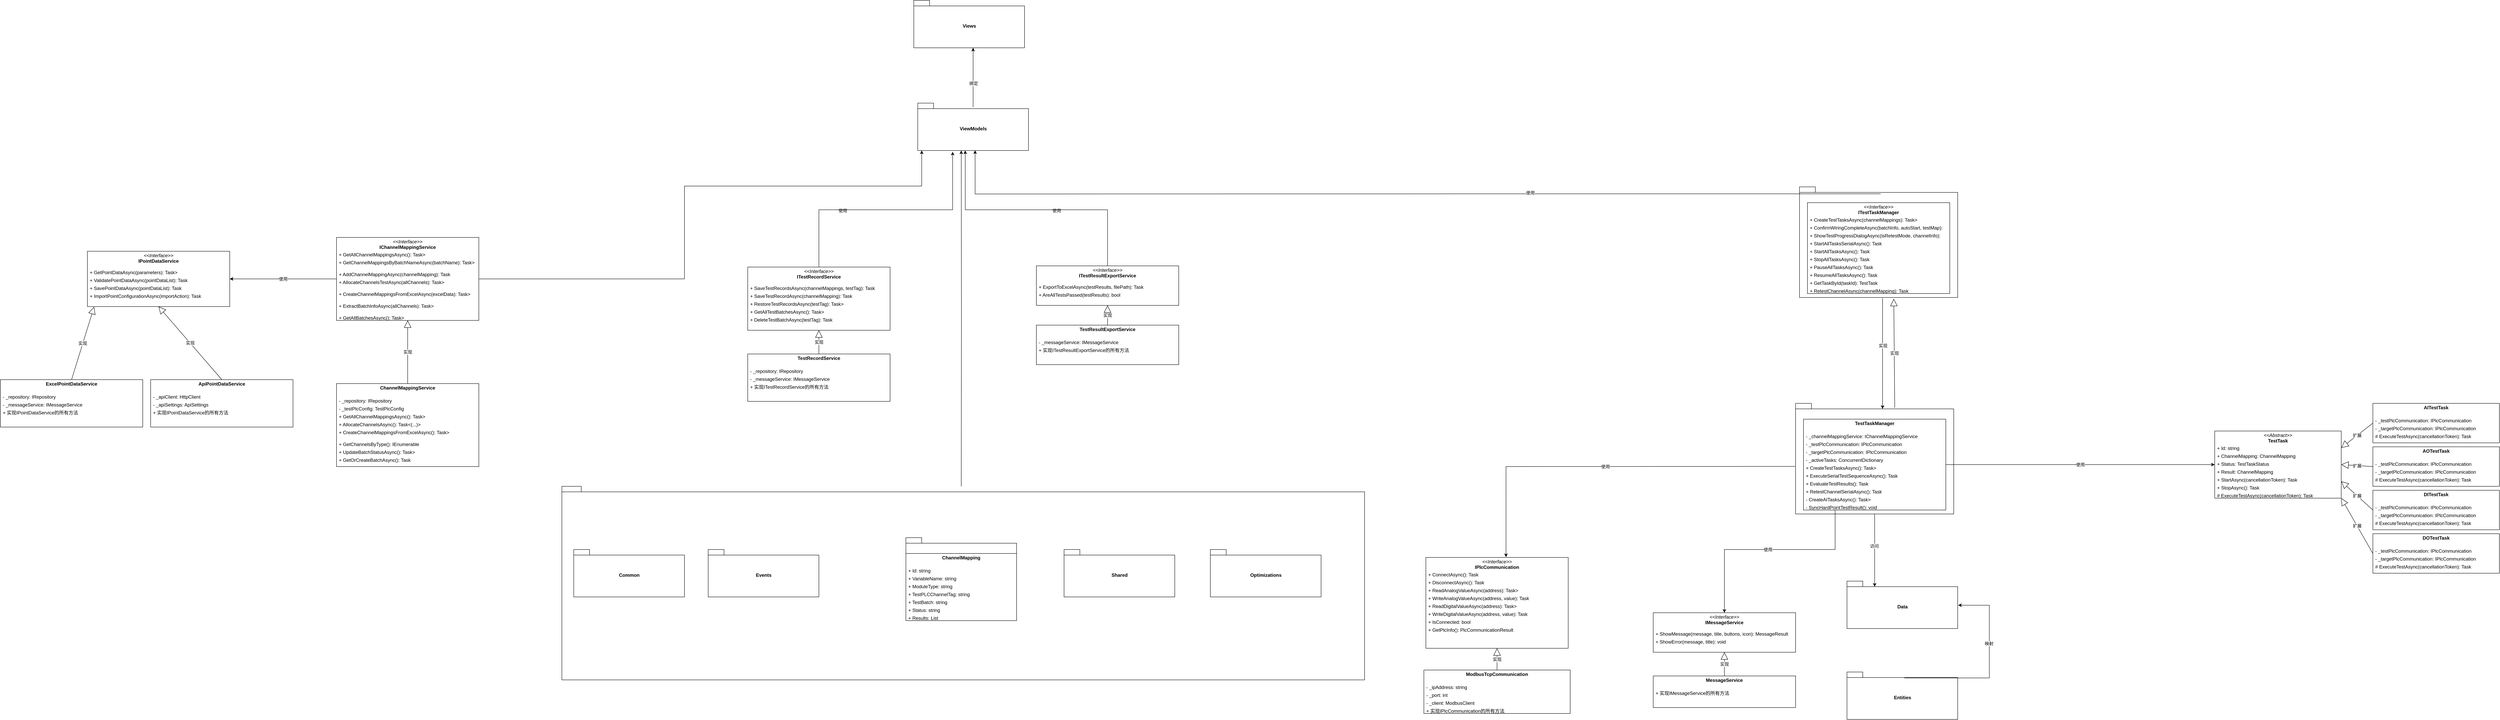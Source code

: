 <mxfile version="25.0.2">
  <diagram id="MxbIoY4iiKl5vORPyIVy" name="项目架构图">
    <mxGraphModel dx="5185" dy="2990" grid="1" gridSize="10" guides="1" tooltips="1" connect="1" arrows="1" fold="1" page="1" pageScale="1" pageWidth="10000" pageHeight="10000" math="0" shadow="0">
      <root>
        <mxCell id="0" />
        <mxCell id="1" parent="0" />
        <mxCell id="6" value="IServices" style="shape=folder;fontStyle=1;spacingTop=10;tabWidth=40;tabHeight=14;tabPosition=left;html=1;" parent="1" vertex="1">
          <mxGeometry x="5000" y="2352" width="400" height="280" as="geometry" />
        </mxCell>
        <mxCell id="7" value="Services" style="shape=folder;fontStyle=1;spacingTop=10;tabWidth=40;tabHeight=14;tabPosition=left;html=1;" parent="1" vertex="1">
          <mxGeometry x="4990" y="2900" width="400" height="280" as="geometry" />
        </mxCell>
        <mxCell id="8" value="ViewModels" style="shape=folder;fontStyle=1;spacingTop=10;tabWidth=40;tabHeight=14;tabPosition=left;html=1;" parent="1" vertex="1">
          <mxGeometry x="2770" y="2140" width="280" height="120" as="geometry" />
        </mxCell>
        <mxCell id="9" value="Views" style="shape=folder;fontStyle=1;spacingTop=10;tabWidth=40;tabHeight=14;tabPosition=left;html=1;" parent="1" vertex="1">
          <mxGeometry x="2760" y="1880" width="280" height="120" as="geometry" />
        </mxCell>
        <mxCell id="10" value="Data" style="shape=folder;fontStyle=1;spacingTop=10;tabWidth=40;tabHeight=14;tabPosition=left;html=1;" parent="1" vertex="1">
          <mxGeometry x="5120" y="3350" width="280" height="120" as="geometry" />
        </mxCell>
        <mxCell id="11" value="Entities" style="shape=folder;fontStyle=1;spacingTop=10;tabWidth=40;tabHeight=14;tabPosition=left;html=1;" parent="1" vertex="1">
          <mxGeometry x="5120" y="3580" width="280" height="120" as="geometry" />
        </mxCell>
        <mxCell id="18" style="edgeStyle=orthogonalEdgeStyle;rounded=0;orthogonalLoop=1;jettySize=auto;html=1;exitX=0.525;exitY=1.007;exitDx=0;exitDy=0;entryX=0;entryY=0;entryDx=220;entryDy=14;entryPerimeter=0;exitPerimeter=0;" parent="1" source="6" target="7" edge="1">
          <mxGeometry relative="1" as="geometry" />
        </mxCell>
        <mxCell id="19" value="实现" style="edgeLabel;html=1;align=center;verticalAlign=middle;resizable=0;points=[];" parent="18" vertex="1" connectable="0">
          <mxGeometry x="-0.143" y="1" relative="1" as="geometry">
            <mxPoint as="offset" />
          </mxGeometry>
        </mxCell>
        <mxCell id="20" style="edgeStyle=orthogonalEdgeStyle;rounded=0;orthogonalLoop=1;jettySize=auto;html=1;exitX=0.513;exitY=0.063;exitDx=0;exitDy=0;entryX=0.518;entryY=0.997;entryDx=0;entryDy=0;entryPerimeter=0;exitPerimeter=0;" parent="1" source="6" target="8" edge="1">
          <mxGeometry relative="1" as="geometry">
            <Array as="points">
              <mxPoint x="4425" y="2370" />
              <mxPoint x="2915" y="2370" />
            </Array>
          </mxGeometry>
        </mxCell>
        <mxCell id="21" value="使用" style="edgeLabel;html=1;align=center;verticalAlign=middle;resizable=0;points=[];" parent="20" vertex="1" connectable="0">
          <mxGeometry x="-0.262" y="-3" relative="1" as="geometry">
            <mxPoint as="offset" />
          </mxGeometry>
        </mxCell>
        <mxCell id="22" style="edgeStyle=orthogonalEdgeStyle;rounded=0;orthogonalLoop=1;jettySize=auto;html=1;exitX=0.5;exitY=1;exitDx=0;exitDy=0;entryX=0;entryY=0;entryDx=70;entryDy=14;entryPerimeter=0;" parent="1" source="7" target="10" edge="1">
          <mxGeometry relative="1" as="geometry" />
        </mxCell>
        <mxCell id="23" value="访问" style="edgeLabel;html=1;align=center;verticalAlign=middle;resizable=0;points=[];" parent="22" vertex="1" connectable="0">
          <mxGeometry x="-0.125" y="-1" relative="1" as="geometry">
            <mxPoint as="offset" />
          </mxGeometry>
        </mxCell>
        <mxCell id="24" style="edgeStyle=orthogonalEdgeStyle;rounded=0;orthogonalLoop=1;jettySize=auto;html=1;" parent="1" edge="1">
          <mxGeometry relative="1" as="geometry">
            <mxPoint x="2910" y="2150" as="sourcePoint" />
            <mxPoint x="2910" y="2000" as="targetPoint" />
            <Array as="points">
              <mxPoint x="2910" y="2000" />
            </Array>
          </mxGeometry>
        </mxCell>
        <mxCell id="25" value="绑定" style="edgeLabel;html=1;align=center;verticalAlign=middle;resizable=0;points=[];" parent="24" vertex="1" connectable="0">
          <mxGeometry x="-0.2" y="-1" relative="1" as="geometry">
            <mxPoint as="offset" />
          </mxGeometry>
        </mxCell>
        <mxCell id="iT-1" value="&lt;p style=&quot;margin:0px;margin-top:4px;text-align:center;&quot;&gt;&lt;i&gt;&amp;lt;&amp;lt;Interface&amp;gt;&amp;gt;&lt;/i&gt;&lt;br&gt;&lt;b&gt;ITestTaskManager&lt;/b&gt;&lt;/p&gt;" style="verticalAlign=top;align=left;overflow=fill;fontSize=12;fontFamily=Helvetica;html=1;whiteSpace=wrap;" parent="1" vertex="1">
          <mxGeometry x="5020" y="2392" width="360" height="230" as="geometry" />
        </mxCell>
        <mxCell id="iT-2" value="+ CreateTestTasksAsync(channelMappings): Task&lt;IEnumerable&lt;string&gt;&gt;" style="text;strokeColor=none;fillColor=none;align=left;verticalAlign=top;spacingLeft=4;spacingRight=4;overflow=hidden;rotatable=0;points=[[0,0.5],[1,0.5]];portConstraint=eastwest;whiteSpace=wrap;html=1;" parent="1" vertex="1">
          <mxGeometry x="5020" y="2422" width="360" height="20" as="geometry" />
        </mxCell>
        <mxCell id="iT-3" value="+ ConfirmWiringCompleteAsync(batchInfo, autoStart, testMap): Task&lt;bool&gt;" style="text;strokeColor=none;fillColor=none;align=left;verticalAlign=top;spacingLeft=4;spacingRight=4;overflow=hidden;rotatable=0;points=[[0,0.5],[1,0.5]];portConstraint=eastwest;whiteSpace=wrap;html=1;" parent="1" vertex="1">
          <mxGeometry x="5020" y="2442" width="360" height="20" as="geometry" />
        </mxCell>
        <mxCell id="iT-4" value="+ ShowTestProgressDialogAsync(isRetestMode, channelInfo): Task" style="text;strokeColor=none;fillColor=none;align=left;verticalAlign=top;spacingLeft=4;spacingRight=4;overflow=hidden;rotatable=0;points=[[0,0.5],[1,0.5]];portConstraint=eastwest;whiteSpace=wrap;html=1;" parent="1" vertex="1">
          <mxGeometry x="5020" y="2462" width="360" height="20" as="geometry" />
        </mxCell>
        <mxCell id="iT-5" value="+ StartAllTasksSerialAsync(): Task&lt;bool&gt;" style="text;strokeColor=none;fillColor=none;align=left;verticalAlign=top;spacingLeft=4;spacingRight=4;overflow=hidden;rotatable=0;points=[[0,0.5],[1,0.5]];portConstraint=eastwest;whiteSpace=wrap;html=1;" parent="1" vertex="1">
          <mxGeometry x="5020" y="2482" width="360" height="20" as="geometry" />
        </mxCell>
        <mxCell id="iT-6" value="+ StartAllTasksAsync(): Task&lt;bool&gt;" style="text;strokeColor=none;fillColor=none;align=left;verticalAlign=top;spacingLeft=4;spacingRight=4;overflow=hidden;rotatable=0;points=[[0,0.5],[1,0.5]];portConstraint=eastwest;whiteSpace=wrap;html=1;" parent="1" vertex="1">
          <mxGeometry x="5020" y="2502" width="360" height="20" as="geometry" />
        </mxCell>
        <mxCell id="iT-7" value="+ StopAllTasksAsync(): Task&lt;bool&gt;" style="text;strokeColor=none;fillColor=none;align=left;verticalAlign=top;spacingLeft=4;spacingRight=4;overflow=hidden;rotatable=0;points=[[0,0.5],[1,0.5]];portConstraint=eastwest;whiteSpace=wrap;html=1;" parent="1" vertex="1">
          <mxGeometry x="5020" y="2522" width="360" height="20" as="geometry" />
        </mxCell>
        <mxCell id="iT-8" value="+ PauseAllTasksAsync(): Task&lt;bool&gt;" style="text;strokeColor=none;fillColor=none;align=left;verticalAlign=top;spacingLeft=4;spacingRight=4;overflow=hidden;rotatable=0;points=[[0,0.5],[1,0.5]];portConstraint=eastwest;whiteSpace=wrap;html=1;" parent="1" vertex="1">
          <mxGeometry x="5020" y="2542" width="360" height="20" as="geometry" />
        </mxCell>
        <mxCell id="iT-9" value="+ ResumeAllTasksAsync(): Task&lt;bool&gt;" style="text;strokeColor=none;fillColor=none;align=left;verticalAlign=top;spacingLeft=4;spacingRight=4;overflow=hidden;rotatable=0;points=[[0,0.5],[1,0.5]];portConstraint=eastwest;whiteSpace=wrap;html=1;" parent="1" vertex="1">
          <mxGeometry x="5020" y="2562" width="360" height="20" as="geometry" />
        </mxCell>
        <mxCell id="iT-10" value="+ GetTaskById(taskId): TestTask" style="text;strokeColor=none;fillColor=none;align=left;verticalAlign=top;spacingLeft=4;spacingRight=4;overflow=hidden;rotatable=0;points=[[0,0.5],[1,0.5]];portConstraint=eastwest;whiteSpace=wrap;html=1;" parent="1" vertex="1">
          <mxGeometry x="5020" y="2582" width="360" height="20" as="geometry" />
        </mxCell>
        <mxCell id="iT-11" value="+ RetestChannelAsync(channelMapping): Task&lt;bool&gt;" style="text;strokeColor=none;fillColor=none;align=left;verticalAlign=top;spacingLeft=4;spacingRight=4;overflow=hidden;rotatable=0;points=[[0,0.5],[1,0.5]];portConstraint=eastwest;whiteSpace=wrap;html=1;" parent="1" vertex="1">
          <mxGeometry x="5020" y="2602" width="360" height="20" as="geometry" />
        </mxCell>
        <mxCell id="sT-1" value="&lt;p style=&quot;margin:0px;margin-top:4px;text-align:center;&quot;&gt;&lt;b&gt;TestTaskManager&lt;/b&gt;&lt;/p&gt;" style="verticalAlign=top;align=left;overflow=fill;fontSize=12;fontFamily=Helvetica;html=1;whiteSpace=wrap;" parent="1" vertex="1">
          <mxGeometry x="5010" y="2940" width="360" height="230" as="geometry" />
        </mxCell>
        <mxCell id="sT-2" value="- _channelMappingService: IChannelMappingService" style="text;strokeColor=none;fillColor=none;align=left;verticalAlign=top;spacingLeft=4;spacingRight=4;overflow=hidden;rotatable=0;points=[[0,0.5],[1,0.5]];portConstraint=eastwest;whiteSpace=wrap;html=1;" parent="1" vertex="1">
          <mxGeometry x="5010" y="2970" width="360" height="20" as="geometry" />
        </mxCell>
        <mxCell id="sT-3" value="- _testPlcCommunication: IPlcCommunication" style="text;strokeColor=none;fillColor=none;align=left;verticalAlign=top;spacingLeft=4;spacingRight=4;overflow=hidden;rotatable=0;points=[[0,0.5],[1,0.5]];portConstraint=eastwest;whiteSpace=wrap;html=1;" parent="1" vertex="1">
          <mxGeometry x="5010" y="2990" width="360" height="20" as="geometry" />
        </mxCell>
        <mxCell id="sT-4" value="- _targetPlcCommunication: IPlcCommunication" style="text;strokeColor=none;fillColor=none;align=left;verticalAlign=top;spacingLeft=4;spacingRight=4;overflow=hidden;rotatable=0;points=[[0,0.5],[1,0.5]];portConstraint=eastwest;whiteSpace=wrap;html=1;" parent="1" vertex="1">
          <mxGeometry x="5010" y="3010" width="360" height="20" as="geometry" />
        </mxCell>
        <mxCell id="sT-5" value="- _activeTasks: ConcurrentDictionary&lt;string, TestTask&gt;" style="text;strokeColor=none;fillColor=none;align=left;verticalAlign=top;spacingLeft=4;spacingRight=4;overflow=hidden;rotatable=0;points=[[0,0.5],[1,0.5]];portConstraint=eastwest;whiteSpace=wrap;html=1;" parent="1" vertex="1">
          <mxGeometry x="5010" y="3030" width="360" height="20" as="geometry" />
        </mxCell>
        <mxCell id="sT-6" value="+ CreateTestTasksAsync(): Task&lt;IEnumerable&lt;string&gt;&gt;" style="text;strokeColor=none;fillColor=none;align=left;verticalAlign=top;spacingLeft=4;spacingRight=4;overflow=hidden;rotatable=0;points=[[0,0.5],[1,0.5]];portConstraint=eastwest;whiteSpace=wrap;html=1;" parent="1" vertex="1">
          <mxGeometry x="5010" y="3050" width="360" height="20" as="geometry" />
        </mxCell>
        <mxCell id="sT-7" value="+ ExecuteSerialTestSequenceAsync(): Task" style="text;strokeColor=none;fillColor=none;align=left;verticalAlign=top;spacingLeft=4;spacingRight=4;overflow=hidden;rotatable=0;points=[[0,0.5],[1,0.5]];portConstraint=eastwest;whiteSpace=wrap;html=1;" parent="1" vertex="1">
          <mxGeometry x="5010" y="3070" width="360" height="20" as="geometry" />
        </mxCell>
        <mxCell id="sT-8" value="+ EvaluateTestResults(): Task" style="text;strokeColor=none;fillColor=none;align=left;verticalAlign=top;spacingLeft=4;spacingRight=4;overflow=hidden;rotatable=0;points=[[0,0.5],[1,0.5]];portConstraint=eastwest;whiteSpace=wrap;html=1;" parent="1" vertex="1">
          <mxGeometry x="5010" y="3090" width="360" height="20" as="geometry" />
        </mxCell>
        <mxCell id="sT-9" value="+ RetestChannelSerialAsync(): Task&lt;bool&gt;" style="text;strokeColor=none;fillColor=none;align=left;verticalAlign=top;spacingLeft=4;spacingRight=4;overflow=hidden;rotatable=0;points=[[0,0.5],[1,0.5]];portConstraint=eastwest;whiteSpace=wrap;html=1;" parent="1" vertex="1">
          <mxGeometry x="5010" y="3110" width="360" height="20" as="geometry" />
        </mxCell>
        <mxCell id="sT-10" value="- CreateAITasksAsync(): Task&lt;IEnumerable&lt;string&gt;&gt;" style="text;strokeColor=none;fillColor=none;align=left;verticalAlign=top;spacingLeft=4;spacingRight=4;overflow=hidden;rotatable=0;points=[[0,0.5],[1,0.5]];portConstraint=eastwest;whiteSpace=wrap;html=1;" parent="1" vertex="1">
          <mxGeometry x="5010" y="3130" width="360" height="20" as="geometry" />
        </mxCell>
        <mxCell id="sT-11" value="- SyncHardPointTestResult(): void" style="text;strokeColor=none;fillColor=none;align=left;verticalAlign=top;spacingLeft=4;spacingRight=4;overflow=hidden;rotatable=0;points=[[0,0.5],[1,0.5]];portConstraint=eastwest;whiteSpace=wrap;html=1;" parent="1" vertex="1">
          <mxGeometry x="5010" y="3150" width="360" height="20" as="geometry" />
        </mxCell>
        <mxCell id="i-s-1" value="实现" style="endArrow=block;endSize=16;endFill=0;html=1;rounded=0;entryX=0.596;entryY=1.012;entryDx=0;entryDy=0;exitX=0.627;exitY=0.04;exitDx=0;exitDy=0;exitPerimeter=0;entryPerimeter=0;" parent="1" source="7" target="6" edge="1">
          <mxGeometry width="160" relative="1" as="geometry">
            <mxPoint x="4280" y="3516.8" as="sourcePoint" />
            <mxPoint x="4440" y="3516.8" as="targetPoint" />
          </mxGeometry>
        </mxCell>
        <mxCell id="iC-1" value="&lt;p style=&quot;margin:0px;margin-top:4px;text-align:center;&quot;&gt;&lt;i&gt;&amp;lt;&amp;lt;Interface&amp;gt;&amp;gt;&lt;/i&gt;&lt;br&gt;&lt;b&gt;IChannelMappingService&lt;/b&gt;&lt;/p&gt;" style="verticalAlign=top;align=left;overflow=fill;fontSize=12;fontFamily=Helvetica;html=1;whiteSpace=wrap;" parent="1" vertex="1">
          <mxGeometry x="1300" y="2480" width="360" height="210" as="geometry" />
        </mxCell>
        <mxCell id="iC-2" value="+ GetAllChannelMappingsAsync(): Task&lt;IEnumerable&lt;ChannelMapping&gt;&gt;" style="text;strokeColor=none;fillColor=none;align=left;verticalAlign=top;spacingLeft=4;spacingRight=4;overflow=hidden;rotatable=0;points=[[0,0.5],[1,0.5]];portConstraint=eastwest;whiteSpace=wrap;html=1;" parent="1" vertex="1">
          <mxGeometry x="1300" y="2510" width="360" height="20" as="geometry" />
        </mxCell>
        <mxCell id="iC-3" value="+ GetChannelMappingsByBatchNameAsync(batchName): Task&lt;IEnumerable&lt;ChannelMapping&gt;&gt;" style="text;strokeColor=none;fillColor=none;align=left;verticalAlign=top;spacingLeft=4;spacingRight=4;overflow=hidden;rotatable=0;points=[[0,0.5],[1,0.5]];portConstraint=eastwest;whiteSpace=wrap;html=1;" parent="1" vertex="1">
          <mxGeometry x="1300" y="2530" width="360" height="30" as="geometry" />
        </mxCell>
        <mxCell id="iC-4" value="+ AddChannelMappingAsync(channelMapping): Task&lt;bool&gt;" style="text;strokeColor=none;fillColor=none;align=left;verticalAlign=top;spacingLeft=4;spacingRight=4;overflow=hidden;rotatable=0;points=[[0,0.5],[1,0.5]];portConstraint=eastwest;whiteSpace=wrap;html=1;" parent="1" vertex="1">
          <mxGeometry x="1300" y="2560" width="360" height="20" as="geometry" />
        </mxCell>
        <mxCell id="iC-5" value="+ AllocateChannelsTestAsync(allChannels): Task&lt;IEnumerable&lt;ChannelMapping&gt;&gt;" style="text;strokeColor=none;fillColor=none;align=left;verticalAlign=top;spacingLeft=4;spacingRight=4;overflow=hidden;rotatable=0;points=[[0,0.5],[1,0.5]];portConstraint=eastwest;whiteSpace=wrap;html=1;" parent="1" vertex="1">
          <mxGeometry x="1300" y="2580" width="360" height="30" as="geometry" />
        </mxCell>
        <mxCell id="iC-6" value="+ CreateChannelMappingsFromExcelAsync(excelData): Task&lt;IEnumerable&lt;ChannelMapping&gt;&gt;" style="text;strokeColor=none;fillColor=none;align=left;verticalAlign=top;spacingLeft=4;spacingRight=4;overflow=hidden;rotatable=0;points=[[0,0.5],[1,0.5]];portConstraint=eastwest;whiteSpace=wrap;html=1;" parent="1" vertex="1">
          <mxGeometry x="1300" y="2610" width="360" height="30" as="geometry" />
        </mxCell>
        <mxCell id="iC-7" value="+ ExtractBatchInfoAsync(allChannels): Task&lt;IEnumerable&lt;BatchInfo&gt;&gt;" style="text;strokeColor=none;fillColor=none;align=left;verticalAlign=top;spacingLeft=4;spacingRight=4;overflow=hidden;rotatable=0;points=[[0,0.5],[1,0.5]];portConstraint=eastwest;whiteSpace=wrap;html=1;" parent="1" vertex="1">
          <mxGeometry x="1300" y="2640" width="360" height="30" as="geometry" />
        </mxCell>
        <mxCell id="iC-8" value="+ GetAllBatchesAsync(): Task&lt;IEnumerable&lt;BatchInfo&gt;&gt;" style="text;strokeColor=none;fillColor=none;align=left;verticalAlign=top;spacingLeft=4;spacingRight=4;overflow=hidden;rotatable=0;points=[[0,0.5],[1,0.5]];portConstraint=eastwest;whiteSpace=wrap;html=1;" parent="1" vertex="1">
          <mxGeometry x="1300" y="2670" width="360" height="20" as="geometry" />
        </mxCell>
        <mxCell id="sC-1" value="&lt;p style=&quot;margin:0px;margin-top:4px;text-align:center;&quot;&gt;&lt;b&gt;ChannelMappingService&lt;/b&gt;&lt;/p&gt;" style="verticalAlign=top;align=left;overflow=fill;fontSize=12;fontFamily=Helvetica;html=1;whiteSpace=wrap;" parent="1" vertex="1">
          <mxGeometry x="1300" y="2850" width="360" height="210" as="geometry" />
        </mxCell>
        <mxCell id="sC-2" value="- _repository: IRepository" style="text;strokeColor=none;fillColor=none;align=left;verticalAlign=top;spacingLeft=4;spacingRight=4;overflow=hidden;rotatable=0;points=[[0,0.5],[1,0.5]];portConstraint=eastwest;whiteSpace=wrap;html=1;" parent="1" vertex="1">
          <mxGeometry x="1300" y="2880" width="360" height="20" as="geometry" />
        </mxCell>
        <mxCell id="sC-3" value="- _testPlcConfig: TestPlcConfig" style="text;strokeColor=none;fillColor=none;align=left;verticalAlign=top;spacingLeft=4;spacingRight=4;overflow=hidden;rotatable=0;points=[[0,0.5],[1,0.5]];portConstraint=eastwest;whiteSpace=wrap;html=1;" parent="1" vertex="1">
          <mxGeometry x="1300" y="2900" width="360" height="20" as="geometry" />
        </mxCell>
        <mxCell id="sC-4" value="+ GetAllChannelMappingsAsync(): Task&lt;IEnumerable&lt;ChannelMapping&gt;&gt;" style="text;strokeColor=none;fillColor=none;align=left;verticalAlign=top;spacingLeft=4;spacingRight=4;overflow=hidden;rotatable=0;points=[[0,0.5],[1,0.5]];portConstraint=eastwest;whiteSpace=wrap;html=1;" parent="1" vertex="1">
          <mxGeometry x="1300" y="2920" width="360" height="20" as="geometry" />
        </mxCell>
        <mxCell id="sC-5" value="+ AllocateChannelsAsync(): Task&lt;(...)&gt;" style="text;strokeColor=none;fillColor=none;align=left;verticalAlign=top;spacingLeft=4;spacingRight=4;overflow=hidden;rotatable=0;points=[[0,0.5],[1,0.5]];portConstraint=eastwest;whiteSpace=wrap;html=1;" parent="1" vertex="1">
          <mxGeometry x="1300" y="2940" width="360" height="20" as="geometry" />
        </mxCell>
        <mxCell id="sC-6" value="+ CreateChannelMappingsFromExcelAsync(): Task&lt;IEnumerable&lt;ChannelMapping&gt;&gt;" style="text;strokeColor=none;fillColor=none;align=left;verticalAlign=top;spacingLeft=4;spacingRight=4;overflow=hidden;rotatable=0;points=[[0,0.5],[1,0.5]];portConstraint=eastwest;whiteSpace=wrap;html=1;" parent="1" vertex="1">
          <mxGeometry x="1300" y="2960" width="360" height="30" as="geometry" />
        </mxCell>
        <mxCell id="sC-7" value="+ GetChannelsByType(): IEnumerable&lt;ChannelMapping&gt;" style="text;strokeColor=none;fillColor=none;align=left;verticalAlign=top;spacingLeft=4;spacingRight=4;overflow=hidden;rotatable=0;points=[[0,0.5],[1,0.5]];portConstraint=eastwest;whiteSpace=wrap;html=1;" parent="1" vertex="1">
          <mxGeometry x="1300" y="2990" width="360" height="20" as="geometry" />
        </mxCell>
        <mxCell id="sC-8" value="+ UpdateBatchStatusAsync(): Task&lt;IEnumerable&lt;BatchInfo&gt;&gt;" style="text;strokeColor=none;fillColor=none;align=left;verticalAlign=top;spacingLeft=4;spacingRight=4;overflow=hidden;rotatable=0;points=[[0,0.5],[1,0.5]];portConstraint=eastwest;whiteSpace=wrap;html=1;" parent="1" vertex="1">
          <mxGeometry x="1300" y="3010" width="360" height="20" as="geometry" />
        </mxCell>
        <mxCell id="sC-9" value="+ GetOrCreateBatchAsync(): Task&lt;BatchInfo&gt;" style="text;strokeColor=none;fillColor=none;align=left;verticalAlign=top;spacingLeft=4;spacingRight=4;overflow=hidden;rotatable=0;points=[[0,0.5],[1,0.5]];portConstraint=eastwest;whiteSpace=wrap;html=1;" parent="1" vertex="1">
          <mxGeometry x="1300" y="3030" width="360" height="20" as="geometry" />
        </mxCell>
        <mxCell id="i-s-2" value="实现" style="endArrow=block;endSize=16;endFill=0;html=1;rounded=0;exitX=0.5;exitY=0;exitDx=0;exitDy=0;" parent="1" source="sC-1" target="iC-1" edge="1">
          <mxGeometry width="160" relative="1" as="geometry">
            <mxPoint x="1660" y="2190" as="sourcePoint" />
            <mxPoint x="1820" y="2190" as="targetPoint" />
          </mxGeometry>
        </mxCell>
        <mxCell id="iP-1" value="&lt;p style=&quot;margin:0px;margin-top:4px;text-align:center;&quot;&gt;&lt;i&gt;&amp;lt;&amp;lt;Interface&amp;gt;&amp;gt;&lt;/i&gt;&lt;br&gt;&lt;b&gt;IPlcCommunication&lt;/b&gt;&lt;/p&gt;" style="verticalAlign=top;align=left;overflow=fill;fontSize=12;fontFamily=Helvetica;html=1;whiteSpace=wrap;" parent="1" vertex="1">
          <mxGeometry x="4055" y="3290" width="360" height="230" as="geometry" />
        </mxCell>
        <mxCell id="iP-2" value="+ ConnectAsync(): Task&lt;PlcCommunicationResult&gt;" style="text;strokeColor=none;fillColor=none;align=left;verticalAlign=top;spacingLeft=4;spacingRight=4;overflow=hidden;rotatable=0;points=[[0,0.5],[1,0.5]];portConstraint=eastwest;whiteSpace=wrap;html=1;" parent="1" vertex="1">
          <mxGeometry x="4055" y="3320" width="360" height="20" as="geometry" />
        </mxCell>
        <mxCell id="iP-3" value="+ DisconnectAsync(): Task&lt;PlcCommunicationResult&gt;" style="text;strokeColor=none;fillColor=none;align=left;verticalAlign=top;spacingLeft=4;spacingRight=4;overflow=hidden;rotatable=0;points=[[0,0.5],[1,0.5]];portConstraint=eastwest;whiteSpace=wrap;html=1;" parent="1" vertex="1">
          <mxGeometry x="4055" y="3340" width="360" height="20" as="geometry" />
        </mxCell>
        <mxCell id="iP-4" value="+ ReadAnalogValueAsync(address): Task&lt;PlcCommunicationResult&lt;float&gt;&gt;" style="text;strokeColor=none;fillColor=none;align=left;verticalAlign=top;spacingLeft=4;spacingRight=4;overflow=hidden;rotatable=0;points=[[0,0.5],[1,0.5]];portConstraint=eastwest;whiteSpace=wrap;html=1;" parent="1" vertex="1">
          <mxGeometry x="4055" y="3360" width="360" height="20" as="geometry" />
        </mxCell>
        <mxCell id="iP-5" value="+ WriteAnalogValueAsync(address, value): Task&lt;PlcCommunicationResult&gt;" style="text;strokeColor=none;fillColor=none;align=left;verticalAlign=top;spacingLeft=4;spacingRight=4;overflow=hidden;rotatable=0;points=[[0,0.5],[1,0.5]];portConstraint=eastwest;whiteSpace=wrap;html=1;" parent="1" vertex="1">
          <mxGeometry x="4055" y="3380" width="360" height="20" as="geometry" />
        </mxCell>
        <mxCell id="iP-6" value="+ ReadDigitalValueAsync(address): Task&lt;PlcCommunicationResult&lt;bool&gt;&gt;" style="text;strokeColor=none;fillColor=none;align=left;verticalAlign=top;spacingLeft=4;spacingRight=4;overflow=hidden;rotatable=0;points=[[0,0.5],[1,0.5]];portConstraint=eastwest;whiteSpace=wrap;html=1;" parent="1" vertex="1">
          <mxGeometry x="4055" y="3400" width="360" height="20" as="geometry" />
        </mxCell>
        <mxCell id="iP-7" value="+ WriteDigitalValueAsync(address, value): Task&lt;PlcCommunicationResult&gt;" style="text;strokeColor=none;fillColor=none;align=left;verticalAlign=top;spacingLeft=4;spacingRight=4;overflow=hidden;rotatable=0;points=[[0,0.5],[1,0.5]];portConstraint=eastwest;whiteSpace=wrap;html=1;" parent="1" vertex="1">
          <mxGeometry x="4055" y="3420" width="360" height="20" as="geometry" />
        </mxCell>
        <mxCell id="iP-8" value="+ IsConnected: bool" style="text;strokeColor=none;fillColor=none;align=left;verticalAlign=top;spacingLeft=4;spacingRight=4;overflow=hidden;rotatable=0;points=[[0,0.5],[1,0.5]];portConstraint=eastwest;whiteSpace=wrap;html=1;" parent="1" vertex="1">
          <mxGeometry x="4055" y="3440" width="360" height="20" as="geometry" />
        </mxCell>
        <mxCell id="iP-9" value="+ GetPlcInfo(): PlcCommunicationResult&lt;string&gt;" style="text;strokeColor=none;fillColor=none;align=left;verticalAlign=top;spacingLeft=4;spacingRight=4;overflow=hidden;rotatable=0;points=[[0,0.5],[1,0.5]];portConstraint=eastwest;whiteSpace=wrap;html=1;" parent="1" vertex="1">
          <mxGeometry x="4055" y="3460" width="360" height="20" as="geometry" />
        </mxCell>
        <mxCell id="sP-1" value="&lt;p style=&quot;margin:0px;margin-top:4px;text-align:center;&quot;&gt;&lt;b&gt;ModbusTcpCommunication&lt;/b&gt;&lt;/p&gt;" style="verticalAlign=top;align=left;overflow=fill;fontSize=12;fontFamily=Helvetica;html=1;whiteSpace=wrap;" parent="1" vertex="1">
          <mxGeometry x="4050" y="3575" width="370" height="110" as="geometry" />
        </mxCell>
        <mxCell id="sP-2" value="- _ipAddress: string" style="text;strokeColor=none;fillColor=none;align=left;verticalAlign=top;spacingLeft=4;spacingRight=4;overflow=hidden;rotatable=0;points=[[0,0.5],[1,0.5]];portConstraint=eastwest;whiteSpace=wrap;html=1;" parent="1" vertex="1">
          <mxGeometry x="4050" y="3605" width="370" height="20" as="geometry" />
        </mxCell>
        <mxCell id="sP-3" value="- _port: int" style="text;strokeColor=none;fillColor=none;align=left;verticalAlign=top;spacingLeft=4;spacingRight=4;overflow=hidden;rotatable=0;points=[[0,0.5],[1,0.5]];portConstraint=eastwest;whiteSpace=wrap;html=1;" parent="1" vertex="1">
          <mxGeometry x="4050" y="3625" width="370" height="20" as="geometry" />
        </mxCell>
        <mxCell id="sP-4" value="- _client: ModbusClient" style="text;strokeColor=none;fillColor=none;align=left;verticalAlign=top;spacingLeft=4;spacingRight=4;overflow=hidden;rotatable=0;points=[[0,0.5],[1,0.5]];portConstraint=eastwest;whiteSpace=wrap;html=1;" parent="1" vertex="1">
          <mxGeometry x="4050" y="3645" width="370" height="20" as="geometry" />
        </mxCell>
        <mxCell id="sP-5" value="+ 实现IPlcCommunication的所有方法" style="text;strokeColor=none;fillColor=none;align=left;verticalAlign=top;spacingLeft=4;spacingRight=4;overflow=hidden;rotatable=0;points=[[0,0.5],[1,0.5]];portConstraint=eastwest;whiteSpace=wrap;html=1;" parent="1" vertex="1">
          <mxGeometry x="4050" y="3665" width="370" height="20" as="geometry" />
        </mxCell>
        <mxCell id="i-s-3" value="实现" style="endArrow=block;endSize=16;endFill=0;html=1;rounded=0;exitX=0.5;exitY=0;exitDx=0;exitDy=0;entryX=0.5;entryY=1;entryDx=0;entryDy=0;" parent="1" source="sP-1" target="iP-1" edge="1">
          <mxGeometry width="160" relative="1" as="geometry">
            <mxPoint x="4215" y="3405" as="sourcePoint" />
            <mxPoint x="4375" y="3405" as="targetPoint" />
          </mxGeometry>
        </mxCell>
        <mxCell id="m-tt-3" value="使用" style="edgeStyle=orthogonalEdgeStyle;rounded=0;orthogonalLoop=1;jettySize=auto;html=1;exitX=-0.002;exitY=0.57;exitDx=0;exitDy=0;entryX=0.563;entryY=-0.004;entryDx=0;entryDy=0;entryPerimeter=0;exitPerimeter=0;" parent="1" source="7" target="iP-1" edge="1">
          <mxGeometry relative="1" as="geometry">
            <Array as="points">
              <mxPoint x="4940" y="3060" />
              <mxPoint x="4258" y="3060" />
            </Array>
            <mxPoint x="5600" y="2760" as="targetPoint" />
          </mxGeometry>
        </mxCell>
        <mxCell id="tt-1" value="&lt;p style=&quot;margin:0px;margin-top:4px;text-align:center;&quot;&gt;&lt;i&gt;&amp;lt;&amp;lt;Abstract&amp;gt;&amp;gt;&lt;/i&gt;&lt;br&gt;&lt;b&gt;TestTask&lt;/b&gt;&lt;/p&gt;" style="verticalAlign=top;align=left;overflow=fill;fontSize=12;fontFamily=Helvetica;html=1;whiteSpace=wrap;" parent="1" vertex="1">
          <mxGeometry x="6050" y="2970" width="320" height="170" as="geometry" />
        </mxCell>
        <mxCell id="tt-2" value="+ Id: string" style="text;strokeColor=none;fillColor=none;align=left;verticalAlign=top;spacingLeft=4;spacingRight=4;overflow=hidden;rotatable=0;points=[[0,0.5],[1,0.5]];portConstraint=eastwest;whiteSpace=wrap;html=1;" parent="1" vertex="1">
          <mxGeometry x="6050" y="3000" width="320" height="20" as="geometry" />
        </mxCell>
        <mxCell id="tt-3" value="+ ChannelMapping: ChannelMapping" style="text;strokeColor=none;fillColor=none;align=left;verticalAlign=top;spacingLeft=4;spacingRight=4;overflow=hidden;rotatable=0;points=[[0,0.5],[1,0.5]];portConstraint=eastwest;whiteSpace=wrap;html=1;" parent="1" vertex="1">
          <mxGeometry x="6050" y="3020" width="320" height="20" as="geometry" />
        </mxCell>
        <mxCell id="tt-4" value="+ Status: TestTaskStatus" style="text;strokeColor=none;fillColor=none;align=left;verticalAlign=top;spacingLeft=4;spacingRight=4;overflow=hidden;rotatable=0;points=[[0,0.5],[1,0.5]];portConstraint=eastwest;whiteSpace=wrap;html=1;" parent="1" vertex="1">
          <mxGeometry x="6050" y="3040" width="320" height="20" as="geometry" />
        </mxCell>
        <mxCell id="tt-5" value="+ Result: ChannelMapping" style="text;strokeColor=none;fillColor=none;align=left;verticalAlign=top;spacingLeft=4;spacingRight=4;overflow=hidden;rotatable=0;points=[[0,0.5],[1,0.5]];portConstraint=eastwest;whiteSpace=wrap;html=1;" parent="1" vertex="1">
          <mxGeometry x="6050" y="3060" width="320" height="20" as="geometry" />
        </mxCell>
        <mxCell id="tt-6" value="+ StartAsync(cancellationToken): Task" style="text;strokeColor=none;fillColor=none;align=left;verticalAlign=top;spacingLeft=4;spacingRight=4;overflow=hidden;rotatable=0;points=[[0,0.5],[1,0.5]];portConstraint=eastwest;whiteSpace=wrap;html=1;" parent="1" vertex="1">
          <mxGeometry x="6050" y="3080" width="320" height="20" as="geometry" />
        </mxCell>
        <mxCell id="tt-7" value="+ StopAsync(): Task" style="text;strokeColor=none;fillColor=none;align=left;verticalAlign=top;spacingLeft=4;spacingRight=4;overflow=hidden;rotatable=0;points=[[0,0.5],[1,0.5]];portConstraint=eastwest;whiteSpace=wrap;html=1;" parent="1" vertex="1">
          <mxGeometry x="6050" y="3100" width="320" height="20" as="geometry" />
        </mxCell>
        <mxCell id="tt-8" value="# ExecuteTestAsync(cancellationToken): Task" style="text;strokeColor=none;fillColor=none;align=left;verticalAlign=top;spacingLeft=4;spacingRight=4;overflow=hidden;rotatable=0;points=[[0,0.5],[1,0.5]];portConstraint=eastwest;whiteSpace=wrap;html=1;" parent="1" vertex="1">
          <mxGeometry x="6050" y="3120" width="320" height="20" as="geometry" />
        </mxCell>
        <mxCell id="m-tt-1" value="使用" style="edgeStyle=orthogonalEdgeStyle;rounded=0;orthogonalLoop=1;jettySize=auto;html=1;exitX=1;exitY=0.5;exitDx=0;exitDy=0;entryX=0;entryY=0.5;entryDx=0;entryDy=0;" parent="1" source="sT-1" target="tt-1" edge="1">
          <mxGeometry relative="1" as="geometry" />
        </mxCell>
        <mxCell id="MlwB1fIyMWAuD7k9EIIq-29" style="edgeStyle=orthogonalEdgeStyle;rounded=0;orthogonalLoop=1;jettySize=auto;html=1;entryX=1.004;entryY=0.508;entryDx=0;entryDy=0;entryPerimeter=0;exitX=0.518;exitY=0.125;exitDx=0;exitDy=0;exitPerimeter=0;" parent="1" source="11" target="10" edge="1">
          <mxGeometry relative="1" as="geometry">
            <Array as="points">
              <mxPoint x="5480" y="3595" />
              <mxPoint x="5480" y="3411" />
            </Array>
          </mxGeometry>
        </mxCell>
        <mxCell id="MlwB1fIyMWAuD7k9EIIq-30" value="映射" style="edgeLabel;html=1;align=center;verticalAlign=middle;resizable=0;points=[];" parent="MlwB1fIyMWAuD7k9EIIq-29" vertex="1" connectable="0">
          <mxGeometry x="0.263" y="1" relative="1" as="geometry">
            <mxPoint as="offset" />
          </mxGeometry>
        </mxCell>
        <mxCell id="MlwB1fIyMWAuD7k9EIIq-31" style="edgeStyle=orthogonalEdgeStyle;rounded=0;orthogonalLoop=1;jettySize=auto;html=1;" parent="1" source="iC-1" edge="1">
          <mxGeometry relative="1" as="geometry">
            <Array as="points">
              <mxPoint x="2180" y="2585" />
              <mxPoint x="2180" y="2350" />
              <mxPoint x="2780" y="2350" />
              <mxPoint x="2780" y="2260" />
            </Array>
            <mxPoint x="2780" y="2260" as="targetPoint" />
          </mxGeometry>
        </mxCell>
        <mxCell id="BvOMLm0uWWLXNzVWoBdY-31" value="使用" style="edgeLabel;html=1;align=center;verticalAlign=middle;resizable=0;points=[];" vertex="1" connectable="0" parent="MlwB1fIyMWAuD7k9EIIq-31">
          <mxGeometry x="0.439" y="1" relative="1" as="geometry">
            <mxPoint x="115" y="63" as="offset" />
          </mxGeometry>
        </mxCell>
        <mxCell id="iD-1" value="&lt;p style=&quot;margin:0px;margin-top:4px;text-align:center;&quot;&gt;&lt;i&gt;&amp;lt;&amp;lt;Interface&amp;gt;&amp;gt;&lt;/i&gt;&lt;br&gt;&lt;b&gt;IPointDataService&lt;/b&gt;&lt;/p&gt;" style="verticalAlign=top;align=left;overflow=fill;fontSize=12;fontFamily=Helvetica;html=1;whiteSpace=wrap;" parent="1" vertex="1">
          <mxGeometry x="670" y="2515" width="360" height="140" as="geometry" />
        </mxCell>
        <mxCell id="iD-2" value="+ GetPointDataAsync(parameters): Task&lt;IEnumerable&lt;ExcelPointData&gt;&gt;" style="text;strokeColor=none;fillColor=none;align=left;verticalAlign=top;spacingLeft=4;spacingRight=4;overflow=hidden;rotatable=0;points=[[0,0.5],[1,0.5]];portConstraint=eastwest;whiteSpace=wrap;html=1;" parent="1" vertex="1">
          <mxGeometry x="670" y="2555" width="360" height="20" as="geometry" />
        </mxCell>
        <mxCell id="iD-3" value="+ ValidatePointDataAsync(pointDataList): Task&lt;ValidationResult&gt;" style="text;strokeColor=none;fillColor=none;align=left;verticalAlign=top;spacingLeft=4;spacingRight=4;overflow=hidden;rotatable=0;points=[[0,0.5],[1,0.5]];portConstraint=eastwest;whiteSpace=wrap;html=1;" parent="1" vertex="1">
          <mxGeometry x="670" y="2575" width="360" height="20" as="geometry" />
        </mxCell>
        <mxCell id="iD-4" value="+ SavePointDataAsync(pointDataList): Task&lt;bool&gt;" style="text;strokeColor=none;fillColor=none;align=left;verticalAlign=top;spacingLeft=4;spacingRight=4;overflow=hidden;rotatable=0;points=[[0,0.5],[1,0.5]];portConstraint=eastwest;whiteSpace=wrap;html=1;" parent="1" vertex="1">
          <mxGeometry x="670" y="2595" width="360" height="20" as="geometry" />
        </mxCell>
        <mxCell id="iD-5" value="+ ImportPointConfigurationAsync(importAction): Task" style="text;strokeColor=none;fillColor=none;align=left;verticalAlign=top;spacingLeft=4;spacingRight=4;overflow=hidden;rotatable=0;points=[[0,0.5],[1,0.5]];portConstraint=eastwest;whiteSpace=wrap;html=1;" parent="1" vertex="1">
          <mxGeometry x="670" y="2615" width="360" height="20" as="geometry" />
        </mxCell>
        <mxCell id="sD-1" value="&lt;p style=&quot;margin:0px;margin-top:4px;text-align:center;&quot;&gt;&lt;b&gt;ExcelPointDataService&lt;/b&gt;&lt;/p&gt;" style="verticalAlign=top;align=left;overflow=fill;fontSize=12;fontFamily=Helvetica;html=1;whiteSpace=wrap;" parent="1" vertex="1">
          <mxGeometry x="450" y="2840" width="360" height="120" as="geometry" />
        </mxCell>
        <mxCell id="sD-2" value="- _repository: IRepository" style="text;strokeColor=none;fillColor=none;align=left;verticalAlign=top;spacingLeft=4;spacingRight=4;overflow=hidden;rotatable=0;points=[[0,0.5],[1,0.5]];portConstraint=eastwest;whiteSpace=wrap;html=1;" parent="1" vertex="1">
          <mxGeometry x="450" y="2870" width="360" height="20" as="geometry" />
        </mxCell>
        <mxCell id="sD-3" value="- _messageService: IMessageService" style="text;strokeColor=none;fillColor=none;align=left;verticalAlign=top;spacingLeft=4;spacingRight=4;overflow=hidden;rotatable=0;points=[[0,0.5],[1,0.5]];portConstraint=eastwest;whiteSpace=wrap;html=1;" parent="1" vertex="1">
          <mxGeometry x="450" y="2890" width="360" height="20" as="geometry" />
        </mxCell>
        <mxCell id="sD-4" value="+ 实现IPointDataService的所有方法" style="text;strokeColor=none;fillColor=none;align=left;verticalAlign=top;spacingLeft=4;spacingRight=4;overflow=hidden;rotatable=0;points=[[0,0.5],[1,0.5]];portConstraint=eastwest;whiteSpace=wrap;html=1;" parent="1" vertex="1">
          <mxGeometry x="450" y="2910" width="360" height="20" as="geometry" />
        </mxCell>
        <mxCell id="sD-5" value="&lt;p style=&quot;margin:0px;margin-top:4px;text-align:center;&quot;&gt;&lt;b&gt;ApiPointDataService&lt;/b&gt;&lt;/p&gt;" style="verticalAlign=top;align=left;overflow=fill;fontSize=12;fontFamily=Helvetica;html=1;whiteSpace=wrap;" parent="1" vertex="1">
          <mxGeometry x="830" y="2840" width="360" height="120" as="geometry" />
        </mxCell>
        <mxCell id="sD-6" value="- _apiClient: HttpClient" style="text;strokeColor=none;fillColor=none;align=left;verticalAlign=top;spacingLeft=4;spacingRight=4;overflow=hidden;rotatable=0;points=[[0,0.5],[1,0.5]];portConstraint=eastwest;whiteSpace=wrap;html=1;" parent="1" vertex="1">
          <mxGeometry x="830" y="2870" width="360" height="20" as="geometry" />
        </mxCell>
        <mxCell id="sD-7" value="- _apiSettings: ApiSettings" style="text;strokeColor=none;fillColor=none;align=left;verticalAlign=top;spacingLeft=4;spacingRight=4;overflow=hidden;rotatable=0;points=[[0,0.5],[1,0.5]];portConstraint=eastwest;whiteSpace=wrap;html=1;" parent="1" vertex="1">
          <mxGeometry x="830" y="2890" width="360" height="20" as="geometry" />
        </mxCell>
        <mxCell id="sD-8" value="+ 实现IPointDataService的所有方法" style="text;strokeColor=none;fillColor=none;align=left;verticalAlign=top;spacingLeft=4;spacingRight=4;overflow=hidden;rotatable=0;points=[[0,0.5],[1,0.5]];portConstraint=eastwest;whiteSpace=wrap;html=1;" parent="1" vertex="1">
          <mxGeometry x="830" y="2910" width="360" height="20" as="geometry" />
        </mxCell>
        <mxCell id="i-s-4" value="实现" style="endArrow=block;endSize=16;endFill=0;html=1;rounded=0;exitX=0.5;exitY=0;exitDx=0;exitDy=0;entryX=0.047;entryY=1.006;entryDx=0;entryDy=0;entryPerimeter=0;" parent="1" source="sD-1" target="iD-1" edge="1">
          <mxGeometry width="160" relative="1" as="geometry">
            <mxPoint x="850" y="2720" as="sourcePoint" />
            <mxPoint x="1010" y="2720" as="targetPoint" />
          </mxGeometry>
        </mxCell>
        <mxCell id="i-s-5" value="实现" style="endArrow=block;endSize=16;endFill=0;html=1;rounded=0;exitX=0.5;exitY=0;exitDx=0;exitDy=0;entryX=0.5;entryY=1;entryDx=0;entryDy=0;" parent="1" source="sD-5" target="iD-1" edge="1">
          <mxGeometry width="160" relative="1" as="geometry">
            <mxPoint x="850" y="2720" as="sourcePoint" />
            <mxPoint x="1010" y="2720" as="targetPoint" />
            <Array as="points" />
          </mxGeometry>
        </mxCell>
        <mxCell id="m-d-1" value="使用" style="edgeStyle=orthogonalEdgeStyle;rounded=0;orthogonalLoop=1;jettySize=auto;html=1;exitX=0;exitY=0.5;exitDx=0;exitDy=0;entryX=1;entryY=0.5;entryDx=0;entryDy=0;" parent="1" source="iC-1" target="iD-1" edge="1">
          <mxGeometry relative="1" as="geometry" />
        </mxCell>
        <mxCell id="iR-1" value="&lt;p style=&quot;margin:0px;margin-top:4px;text-align:center;&quot;&gt;&lt;i&gt;&amp;lt;&amp;lt;Interface&amp;gt;&amp;gt;&lt;/i&gt;&lt;br&gt;&lt;b&gt;ITestRecordService&lt;/b&gt;&lt;/p&gt;" style="verticalAlign=top;align=left;overflow=fill;fontSize=12;fontFamily=Helvetica;html=1;whiteSpace=wrap;" parent="1" vertex="1">
          <mxGeometry x="2340" y="2555" width="360" height="160" as="geometry" />
        </mxCell>
        <mxCell id="iR-2" value="+ SaveTestRecordsAsync(channelMappings, testTag): Task&lt;bool&gt;" style="text;strokeColor=none;fillColor=none;align=left;verticalAlign=top;spacingLeft=4;spacingRight=4;overflow=hidden;rotatable=0;points=[[0,0.5],[1,0.5]];portConstraint=eastwest;whiteSpace=wrap;html=1;" parent="1" vertex="1">
          <mxGeometry x="2340" y="2595" width="360" height="20" as="geometry" />
        </mxCell>
        <mxCell id="iR-3" value="+ SaveTestRecordAsync(channelMapping): Task&lt;bool&gt;" style="text;strokeColor=none;fillColor=none;align=left;verticalAlign=top;spacingLeft=4;spacingRight=4;overflow=hidden;rotatable=0;points=[[0,0.5],[1,0.5]];portConstraint=eastwest;whiteSpace=wrap;html=1;" parent="1" vertex="1">
          <mxGeometry x="2340" y="2615" width="360" height="20" as="geometry" />
        </mxCell>
        <mxCell id="iR-4" value="+ RestoreTestRecordsAsync(testTag): Task&lt;List&lt;ChannelMapping&gt;&gt;" style="text;strokeColor=none;fillColor=none;align=left;verticalAlign=top;spacingLeft=4;spacingRight=4;overflow=hidden;rotatable=0;points=[[0,0.5],[1,0.5]];portConstraint=eastwest;whiteSpace=wrap;html=1;" parent="1" vertex="1">
          <mxGeometry x="2340" y="2635" width="360" height="20" as="geometry" />
        </mxCell>
        <mxCell id="iR-5" value="+ GetAllTestBatchesAsync(): Task&lt;List&lt;TestBatchInfo&gt;&gt;" style="text;strokeColor=none;fillColor=none;align=left;verticalAlign=top;spacingLeft=4;spacingRight=4;overflow=hidden;rotatable=0;points=[[0,0.5],[1,0.5]];portConstraint=eastwest;whiteSpace=wrap;html=1;" parent="1" vertex="1">
          <mxGeometry x="2340" y="2655" width="360" height="20" as="geometry" />
        </mxCell>
        <mxCell id="iR-6" value="+ DeleteTestBatchAsync(testTag): Task&lt;bool&gt;" style="text;strokeColor=none;fillColor=none;align=left;verticalAlign=top;spacingLeft=4;spacingRight=4;overflow=hidden;rotatable=0;points=[[0,0.5],[1,0.5]];portConstraint=eastwest;whiteSpace=wrap;html=1;" parent="1" vertex="1">
          <mxGeometry x="2340" y="2675" width="360" height="20" as="geometry" />
        </mxCell>
        <mxCell id="sR-1" value="&lt;p style=&quot;margin:0px;margin-top:4px;text-align:center;&quot;&gt;&lt;b&gt;TestRecordService&lt;/b&gt;&lt;/p&gt;" style="verticalAlign=top;align=left;overflow=fill;fontSize=12;fontFamily=Helvetica;html=1;whiteSpace=wrap;" parent="1" vertex="1">
          <mxGeometry x="2340" y="2775" width="360" height="120" as="geometry" />
        </mxCell>
        <mxCell id="sR-2" value="- _repository: IRepository" style="text;strokeColor=none;fillColor=none;align=left;verticalAlign=top;spacingLeft=4;spacingRight=4;overflow=hidden;rotatable=0;points=[[0,0.5],[1,0.5]];portConstraint=eastwest;whiteSpace=wrap;html=1;" parent="1" vertex="1">
          <mxGeometry x="2340" y="2805" width="360" height="20" as="geometry" />
        </mxCell>
        <mxCell id="sR-3" value="- _messageService: IMessageService" style="text;strokeColor=none;fillColor=none;align=left;verticalAlign=top;spacingLeft=4;spacingRight=4;overflow=hidden;rotatable=0;points=[[0,0.5],[1,0.5]];portConstraint=eastwest;whiteSpace=wrap;html=1;" parent="1" vertex="1">
          <mxGeometry x="2340" y="2825" width="360" height="20" as="geometry" />
        </mxCell>
        <mxCell id="sR-4" value="+ 实现ITestRecordService的所有方法" style="text;strokeColor=none;fillColor=none;align=left;verticalAlign=top;spacingLeft=4;spacingRight=4;overflow=hidden;rotatable=0;points=[[0,0.5],[1,0.5]];portConstraint=eastwest;whiteSpace=wrap;html=1;" parent="1" vertex="1">
          <mxGeometry x="2340" y="2845" width="360" height="20" as="geometry" />
        </mxCell>
        <mxCell id="i-s-6" value="实现" style="endArrow=block;endSize=16;endFill=0;html=1;rounded=0;exitX=0.5;exitY=0;exitDx=0;exitDy=0;entryX=0.5;entryY=1;entryDx=0;entryDy=0;" parent="1" source="sR-1" target="iR-1" edge="1">
          <mxGeometry width="160" relative="1" as="geometry">
            <mxPoint x="2520" y="2755" as="sourcePoint" />
            <mxPoint x="2680" y="2755" as="targetPoint" />
          </mxGeometry>
        </mxCell>
        <mxCell id="iE-1" value="&lt;p style=&quot;margin:0px;margin-top:4px;text-align:center;&quot;&gt;&lt;i&gt;&amp;lt;&amp;lt;Interface&amp;gt;&amp;gt;&lt;/i&gt;&lt;br&gt;&lt;b&gt;ITestResultExportService&lt;/b&gt;&lt;/p&gt;" style="verticalAlign=top;align=left;overflow=fill;fontSize=12;fontFamily=Helvetica;html=1;whiteSpace=wrap;" parent="1" vertex="1">
          <mxGeometry x="3070" y="2552" width="360" height="100" as="geometry" />
        </mxCell>
        <mxCell id="iE-2" value="+ ExportToExcelAsync(testResults, filePath): Task&lt;bool&gt;" style="text;strokeColor=none;fillColor=none;align=left;verticalAlign=top;spacingLeft=4;spacingRight=4;overflow=hidden;rotatable=0;points=[[0,0.5],[1,0.5]];portConstraint=eastwest;whiteSpace=wrap;html=1;" parent="1" vertex="1">
          <mxGeometry x="3070" y="2592" width="360" height="20" as="geometry" />
        </mxCell>
        <mxCell id="iE-3" value="+ AreAllTestsPassed(testResults): bool" style="text;strokeColor=none;fillColor=none;align=left;verticalAlign=top;spacingLeft=4;spacingRight=4;overflow=hidden;rotatable=0;points=[[0,0.5],[1,0.5]];portConstraint=eastwest;whiteSpace=wrap;html=1;" parent="1" vertex="1">
          <mxGeometry x="3070" y="2612" width="360" height="20" as="geometry" />
        </mxCell>
        <mxCell id="sE-1" value="&lt;p style=&quot;margin:0px;margin-top:4px;text-align:center;&quot;&gt;&lt;b&gt;TestResultExportService&lt;/b&gt;&lt;/p&gt;" style="verticalAlign=top;align=left;overflow=fill;fontSize=12;fontFamily=Helvetica;html=1;whiteSpace=wrap;" parent="1" vertex="1">
          <mxGeometry x="3070" y="2702" width="360" height="100" as="geometry" />
        </mxCell>
        <mxCell id="sE-2" value="- _messageService: IMessageService" style="text;strokeColor=none;fillColor=none;align=left;verticalAlign=top;spacingLeft=4;spacingRight=4;overflow=hidden;rotatable=0;points=[[0,0.5],[1,0.5]];portConstraint=eastwest;whiteSpace=wrap;html=1;" parent="1" vertex="1">
          <mxGeometry x="3070" y="2732" width="360" height="20" as="geometry" />
        </mxCell>
        <mxCell id="sE-3" value="+ 实现ITestResultExportService的所有方法" style="text;strokeColor=none;fillColor=none;align=left;verticalAlign=top;spacingLeft=4;spacingRight=4;overflow=hidden;rotatable=0;points=[[0,0.5],[1,0.5]];portConstraint=eastwest;whiteSpace=wrap;html=1;" parent="1" vertex="1">
          <mxGeometry x="3070" y="2752" width="360" height="20" as="geometry" />
        </mxCell>
        <mxCell id="i-s-7" value="实现" style="endArrow=block;endSize=16;endFill=0;html=1;rounded=0;exitX=0.5;exitY=0;exitDx=0;exitDy=0;entryX=0.5;entryY=1;entryDx=0;entryDy=0;" parent="1" source="sE-1" target="iE-1" edge="1">
          <mxGeometry width="160" relative="1" as="geometry">
            <mxPoint x="3250" y="2672" as="sourcePoint" />
            <mxPoint x="3410" y="2672" as="targetPoint" />
          </mxGeometry>
        </mxCell>
        <mxCell id="m-tt-4" value="使用" style="edgeStyle=orthogonalEdgeStyle;rounded=0;orthogonalLoop=1;jettySize=auto;html=1;exitX=0.5;exitY=0;exitDx=0;exitDy=0;entryX=0.5;entryY=1;entryDx=0;entryDy=0;" parent="1" source="sT-1" target="iR-1">
          <mxGeometry relative="1" as="geometry">
            <Array as="points">
              <mxPoint x="2900" y="2600" />
              <mxPoint x="2280" y="2600" />
            </Array>
          </mxGeometry>
        </mxCell>
        <mxCell id="tA-1" value="&lt;p style=&quot;margin:0px;margin-top:4px;text-align:center;&quot;&gt;&lt;b&gt;AITestTask&lt;/b&gt;&lt;/p&gt;" style="verticalAlign=top;align=left;overflow=fill;fontSize=12;fontFamily=Helvetica;html=1;whiteSpace=wrap;" parent="1" vertex="1">
          <mxGeometry x="6450" y="2900" width="320" height="100" as="geometry" />
        </mxCell>
        <mxCell id="tA-2" value="- _testPlcCommunication: IPlcCommunication" style="text;strokeColor=none;fillColor=none;align=left;verticalAlign=top;spacingLeft=4;spacingRight=4;overflow=hidden;rotatable=0;points=[[0,0.5],[1,0.5]];portConstraint=eastwest;whiteSpace=wrap;html=1;" parent="1" vertex="1">
          <mxGeometry x="6450" y="2930" width="320" height="20" as="geometry" />
        </mxCell>
        <mxCell id="tA-3" value="- _targetPlcCommunication: IPlcCommunication" style="text;strokeColor=none;fillColor=none;align=left;verticalAlign=top;spacingLeft=4;spacingRight=4;overflow=hidden;rotatable=0;points=[[0,0.5],[1,0.5]];portConstraint=eastwest;whiteSpace=wrap;html=1;" parent="1" vertex="1">
          <mxGeometry x="6450" y="2950" width="320" height="20" as="geometry" />
        </mxCell>
        <mxCell id="tA-4" value="# ExecuteTestAsync(cancellationToken): Task" style="text;strokeColor=none;fillColor=none;align=left;verticalAlign=top;spacingLeft=4;spacingRight=4;overflow=hidden;rotatable=0;points=[[0,0.5],[1,0.5]];portConstraint=eastwest;whiteSpace=wrap;html=1;" parent="1" vertex="1">
          <mxGeometry x="6450" y="2970" width="320" height="20" as="geometry" />
        </mxCell>
        <mxCell id="tO-1" value="&lt;p style=&quot;margin:0px;margin-top:4px;text-align:center;&quot;&gt;&lt;b&gt;AOTestTask&lt;/b&gt;&lt;/p&gt;" style="verticalAlign=top;align=left;overflow=fill;fontSize=12;fontFamily=Helvetica;html=1;whiteSpace=wrap;" parent="1" vertex="1">
          <mxGeometry x="6450" y="3010" width="320" height="100" as="geometry" />
        </mxCell>
        <mxCell id="tO-2" value="- _testPlcCommunication: IPlcCommunication" style="text;strokeColor=none;fillColor=none;align=left;verticalAlign=top;spacingLeft=4;spacingRight=4;overflow=hidden;rotatable=0;points=[[0,0.5],[1,0.5]];portConstraint=eastwest;whiteSpace=wrap;html=1;" parent="1" vertex="1">
          <mxGeometry x="6450" y="3040" width="320" height="20" as="geometry" />
        </mxCell>
        <mxCell id="tO-3" value="- _targetPlcCommunication: IPlcCommunication" style="text;strokeColor=none;fillColor=none;align=left;verticalAlign=top;spacingLeft=4;spacingRight=4;overflow=hidden;rotatable=0;points=[[0,0.5],[1,0.5]];portConstraint=eastwest;whiteSpace=wrap;html=1;" parent="1" vertex="1">
          <mxGeometry x="6450" y="3060" width="320" height="20" as="geometry" />
        </mxCell>
        <mxCell id="tO-4" value="# ExecuteTestAsync(cancellationToken): Task" style="text;strokeColor=none;fillColor=none;align=left;verticalAlign=top;spacingLeft=4;spacingRight=4;overflow=hidden;rotatable=0;points=[[0,0.5],[1,0.5]];portConstraint=eastwest;whiteSpace=wrap;html=1;" parent="1" vertex="1">
          <mxGeometry x="6450" y="3080" width="320" height="20" as="geometry" />
        </mxCell>
        <mxCell id="tI-1" value="&lt;p style=&quot;margin:0px;margin-top:4px;text-align:center;&quot;&gt;&lt;b&gt;DITestTask&lt;/b&gt;&lt;/p&gt;" style="verticalAlign=top;align=left;overflow=fill;fontSize=12;fontFamily=Helvetica;html=1;whiteSpace=wrap;" parent="1" vertex="1">
          <mxGeometry x="6450" y="3120" width="320" height="100" as="geometry" />
        </mxCell>
        <mxCell id="tI-2" value="- _testPlcCommunication: IPlcCommunication" style="text;strokeColor=none;fillColor=none;align=left;verticalAlign=top;spacingLeft=4;spacingRight=4;overflow=hidden;rotatable=0;points=[[0,0.5],[1,0.5]];portConstraint=eastwest;whiteSpace=wrap;html=1;" parent="1" vertex="1">
          <mxGeometry x="6450" y="3150" width="320" height="20" as="geometry" />
        </mxCell>
        <mxCell id="tI-3" value="- _targetPlcCommunication: IPlcCommunication" style="text;strokeColor=none;fillColor=none;align=left;verticalAlign=top;spacingLeft=4;spacingRight=4;overflow=hidden;rotatable=0;points=[[0,0.5],[1,0.5]];portConstraint=eastwest;whiteSpace=wrap;html=1;" parent="1" vertex="1">
          <mxGeometry x="6450" y="3170" width="320" height="20" as="geometry" />
        </mxCell>
        <mxCell id="tI-4" value="# ExecuteTestAsync(cancellationToken): Task" style="text;strokeColor=none;fillColor=none;align=left;verticalAlign=top;spacingLeft=4;spacingRight=4;overflow=hidden;rotatable=0;points=[[0,0.5],[1,0.5]];portConstraint=eastwest;whiteSpace=wrap;html=1;" parent="1" vertex="1">
          <mxGeometry x="6450" y="3190" width="320" height="20" as="geometry" />
        </mxCell>
        <mxCell id="tD-1" value="&lt;p style=&quot;margin:0px;margin-top:4px;text-align:center;&quot;&gt;&lt;b&gt;DOTestTask&lt;/b&gt;&lt;/p&gt;" style="verticalAlign=top;align=left;overflow=fill;fontSize=12;fontFamily=Helvetica;html=1;whiteSpace=wrap;" parent="1" vertex="1">
          <mxGeometry x="6450" y="3230" width="320" height="100" as="geometry" />
        </mxCell>
        <mxCell id="tD-2" value="- _testPlcCommunication: IPlcCommunication" style="text;strokeColor=none;fillColor=none;align=left;verticalAlign=top;spacingLeft=4;spacingRight=4;overflow=hidden;rotatable=0;points=[[0,0.5],[1,0.5]];portConstraint=eastwest;whiteSpace=wrap;html=1;" parent="1" vertex="1">
          <mxGeometry x="6450" y="3260" width="320" height="20" as="geometry" />
        </mxCell>
        <mxCell id="tD-3" value="- _targetPlcCommunication: IPlcCommunication" style="text;strokeColor=none;fillColor=none;align=left;verticalAlign=top;spacingLeft=4;spacingRight=4;overflow=hidden;rotatable=0;points=[[0,0.5],[1,0.5]];portConstraint=eastwest;whiteSpace=wrap;html=1;" parent="1" vertex="1">
          <mxGeometry x="6450" y="3280" width="320" height="20" as="geometry" />
        </mxCell>
        <mxCell id="tD-4" value="# ExecuteTestAsync(cancellationToken): Task" style="text;strokeColor=none;fillColor=none;align=left;verticalAlign=top;spacingLeft=4;spacingRight=4;overflow=hidden;rotatable=0;points=[[0,0.5],[1,0.5]];portConstraint=eastwest;whiteSpace=wrap;html=1;" parent="1" vertex="1">
          <mxGeometry x="6450" y="3300" width="320" height="20" as="geometry" />
        </mxCell>
        <mxCell id="i-s-8" value="扩展" style="endArrow=block;endSize=16;endFill=0;html=1;rounded=0;exitX=0;exitY=0.5;exitDx=0;exitDy=0;entryX=1;entryY=0.25;entryDx=0;entryDy=0;" parent="1" source="tA-1" target="tt-1" edge="1">
          <mxGeometry width="160" relative="1" as="geometry">
            <mxPoint x="6570" y="2940" as="sourcePoint" />
            <mxPoint x="6440" y="3013" as="targetPoint" />
          </mxGeometry>
        </mxCell>
        <mxCell id="i-s-9" value="扩展" style="endArrow=block;endSize=16;endFill=0;html=1;rounded=0;exitX=0;exitY=0.5;exitDx=0;exitDy=0;entryX=1;entryY=0.5;entryDx=0;entryDy=0;" parent="1" source="tO-1" target="tt-1" edge="1">
          <mxGeometry width="160" relative="1" as="geometry">
            <mxPoint x="6570" y="3040" as="sourcePoint" />
            <mxPoint x="6430" y="3055" as="targetPoint" />
          </mxGeometry>
        </mxCell>
        <mxCell id="i-s-10" value="扩展" style="endArrow=block;endSize=16;endFill=0;html=1;rounded=0;exitX=0;exitY=0.5;exitDx=0;exitDy=0;entryX=1;entryY=0.75;entryDx=0;entryDy=0;" parent="1" source="tI-1" target="tt-1" edge="1">
          <mxGeometry width="160" relative="1" as="geometry">
            <mxPoint x="6540" y="3130" as="sourcePoint" />
            <mxPoint x="6380" y="3098" as="targetPoint" />
          </mxGeometry>
        </mxCell>
        <mxCell id="i-s-11" value="扩展" style="endArrow=block;endSize=16;endFill=0;html=1;rounded=0;exitX=0;exitY=0.5;exitDx=0;exitDy=0;entryX=1;entryY=1;entryDx=0;entryDy=0;" parent="1" source="tD-1" target="tt-1" edge="1">
          <mxGeometry width="160" relative="1" as="geometry">
            <mxPoint x="6570" y="3240" as="sourcePoint" />
            <mxPoint x="6380" y="3140" as="targetPoint" />
          </mxGeometry>
        </mxCell>
        <mxCell id="iM-1" value="&lt;p style=&quot;margin:0px;margin-top:4px;text-align:center;&quot;&gt;&lt;i&gt;&amp;lt;&amp;lt;Interface&amp;gt;&amp;gt;&lt;/i&gt;&lt;br&gt;&lt;b&gt;IMessageService&lt;/b&gt;&lt;/p&gt;" style="verticalAlign=top;align=left;overflow=fill;fontSize=12;fontFamily=Helvetica;html=1;whiteSpace=wrap;" parent="1" vertex="1">
          <mxGeometry x="4630" y="3430" width="360" height="100" as="geometry" />
        </mxCell>
        <mxCell id="iM-2" value="+ ShowMessage(message, title, buttons, icon): MessageResult" style="text;strokeColor=none;fillColor=none;align=left;verticalAlign=top;spacingLeft=4;spacingRight=4;overflow=hidden;rotatable=0;points=[[0,0.5],[1,0.5]];portConstraint=eastwest;whiteSpace=wrap;html=1;" parent="1" vertex="1">
          <mxGeometry x="4630" y="3470" width="360" height="20" as="geometry" />
        </mxCell>
        <mxCell id="iM-3" value="+ ShowError(message, title): void" style="text;strokeColor=none;fillColor=none;align=left;verticalAlign=top;spacingLeft=4;spacingRight=4;overflow=hidden;rotatable=0;points=[[0,0.5],[1,0.5]];portConstraint=eastwest;whiteSpace=wrap;html=1;" parent="1" vertex="1">
          <mxGeometry x="4630" y="3490" width="360" height="20" as="geometry" />
        </mxCell>
        <mxCell id="sM-1" value="&lt;p style=&quot;margin:0px;margin-top:4px;text-align:center;&quot;&gt;&lt;b&gt;MessageService&lt;/b&gt;&lt;/p&gt;" style="verticalAlign=top;align=left;overflow=fill;fontSize=12;fontFamily=Helvetica;html=1;whiteSpace=wrap;" parent="1" vertex="1">
          <mxGeometry x="4630" y="3590" width="360" height="80" as="geometry" />
        </mxCell>
        <mxCell id="sM-2" value="+ 实现IMessageService的所有方法" style="text;strokeColor=none;fillColor=none;align=left;verticalAlign=top;spacingLeft=4;spacingRight=4;overflow=hidden;rotatable=0;points=[[0,0.5],[1,0.5]];portConstraint=eastwest;whiteSpace=wrap;html=1;" parent="1" vertex="1">
          <mxGeometry x="4630" y="3620" width="360" height="20" as="geometry" />
        </mxCell>
        <mxCell id="i-s-12" value="实现" style="endArrow=block;endSize=16;endFill=0;html=1;rounded=0;exitX=0.5;exitY=0;exitDx=0;exitDy=0;entryX=0.5;entryY=1;entryDx=0;entryDy=0;" parent="1" source="sM-1" target="iM-1" edge="1">
          <mxGeometry width="160" relative="1" as="geometry">
            <mxPoint x="4810" y="3560" as="sourcePoint" />
            <mxPoint x="4970" y="3560" as="targetPoint" />
          </mxGeometry>
        </mxCell>
        <mxCell id="m-tt-6" value="使用" style="edgeStyle=orthogonalEdgeStyle;rounded=0;orthogonalLoop=1;jettySize=auto;html=1;entryX=0.5;entryY=0;entryDx=0;entryDy=0;" parent="1" target="iM-1" edge="1">
          <mxGeometry relative="1" as="geometry">
            <Array as="points">
              <mxPoint x="5090" y="3270" />
              <mxPoint x="4810" y="3270" />
            </Array>
            <mxPoint x="5090" y="3170" as="sourcePoint" />
          </mxGeometry>
        </mxCell>
        <mxCell id="BvOMLm0uWWLXNzVWoBdY-28" value="" style="group" vertex="1" connectable="0" parent="1">
          <mxGeometry x="1870" y="3110" width="2030" height="490" as="geometry" />
        </mxCell>
        <mxCell id="BvOMLm0uWWLXNzVWoBdY-27" value="公用部分" style="shape=folder;fontStyle=1;spacingTop=10;tabWidth=40;tabHeight=14;tabPosition=left;html=1;" vertex="1" parent="BvOMLm0uWWLXNzVWoBdY-28">
          <mxGeometry width="2030" height="490" as="geometry" />
        </mxCell>
        <mxCell id="12" value="Common" style="shape=folder;fontStyle=1;spacingTop=10;tabWidth=40;tabHeight=14;tabPosition=left;html=1;" parent="BvOMLm0uWWLXNzVWoBdY-28" vertex="1">
          <mxGeometry x="30" y="160" width="280" height="120" as="geometry" />
        </mxCell>
        <mxCell id="13" value="Events" style="shape=folder;fontStyle=1;spacingTop=10;tabWidth=40;tabHeight=14;tabPosition=left;html=1;" parent="BvOMLm0uWWLXNzVWoBdY-28" vertex="1">
          <mxGeometry x="370" y="160" width="280" height="120" as="geometry" />
        </mxCell>
        <mxCell id="14" value="Shared" style="shape=folder;fontStyle=1;spacingTop=10;tabWidth=40;tabHeight=14;tabPosition=left;html=1;" parent="BvOMLm0uWWLXNzVWoBdY-28" vertex="1">
          <mxGeometry x="1270" y="160" width="280" height="120" as="geometry" />
        </mxCell>
        <mxCell id="15" value="Optimizations" style="shape=folder;fontStyle=1;spacingTop=10;tabWidth=40;tabHeight=14;tabPosition=left;html=1;" parent="BvOMLm0uWWLXNzVWoBdY-28" vertex="1">
          <mxGeometry x="1640" y="160" width="280" height="120" as="geometry" />
        </mxCell>
        <mxCell id="5" value="Models" style="shape=folder;fontStyle=1;spacingTop=10;tabWidth=40;tabHeight=14;tabPosition=left;html=1;" parent="BvOMLm0uWWLXNzVWoBdY-28" vertex="1">
          <mxGeometry x="870" y="130" width="280" height="120" as="geometry" />
        </mxCell>
        <mxCell id="m-1" value="&lt;p style=&quot;margin:0px;margin-top:4px;text-align:center;&quot;&gt;&lt;b&gt;ChannelMapping&lt;/b&gt;&lt;/p&gt;" style="verticalAlign=top;align=left;overflow=fill;fontSize=12;fontFamily=Helvetica;html=1;whiteSpace=wrap;" parent="BvOMLm0uWWLXNzVWoBdY-28" vertex="1">
          <mxGeometry x="870" y="170" width="280" height="170" as="geometry" />
        </mxCell>
        <mxCell id="m-2" value="+ Id: string" style="text;strokeColor=none;fillColor=none;align=left;verticalAlign=top;spacingLeft=4;spacingRight=4;overflow=hidden;rotatable=0;points=[[0,0.5],[1,0.5]];portConstraint=eastwest;whiteSpace=wrap;html=1;" parent="BvOMLm0uWWLXNzVWoBdY-28" vertex="1">
          <mxGeometry x="870" y="200" width="280" height="20" as="geometry" />
        </mxCell>
        <mxCell id="m-3" value="+ VariableName: string" style="text;strokeColor=none;fillColor=none;align=left;verticalAlign=top;spacingLeft=4;spacingRight=4;overflow=hidden;rotatable=0;points=[[0,0.5],[1,0.5]];portConstraint=eastwest;whiteSpace=wrap;html=1;" parent="BvOMLm0uWWLXNzVWoBdY-28" vertex="1">
          <mxGeometry x="870" y="220" width="280" height="20" as="geometry" />
        </mxCell>
        <mxCell id="m-4" value="+ ModuleType: string" style="text;strokeColor=none;fillColor=none;align=left;verticalAlign=top;spacingLeft=4;spacingRight=4;overflow=hidden;rotatable=0;points=[[0,0.5],[1,0.5]];portConstraint=eastwest;whiteSpace=wrap;html=1;" parent="BvOMLm0uWWLXNzVWoBdY-28" vertex="1">
          <mxGeometry x="870" y="240" width="280" height="20" as="geometry" />
        </mxCell>
        <mxCell id="m-5" value="+ TestPLCChannelTag: string" style="text;strokeColor=none;fillColor=none;align=left;verticalAlign=top;spacingLeft=4;spacingRight=4;overflow=hidden;rotatable=0;points=[[0,0.5],[1,0.5]];portConstraint=eastwest;whiteSpace=wrap;html=1;" parent="BvOMLm0uWWLXNzVWoBdY-28" vertex="1">
          <mxGeometry x="870" y="260" width="280" height="20" as="geometry" />
        </mxCell>
        <mxCell id="m-6" value="+ TestBatch: string" style="text;strokeColor=none;fillColor=none;align=left;verticalAlign=top;spacingLeft=4;spacingRight=4;overflow=hidden;rotatable=0;points=[[0,0.5],[1,0.5]];portConstraint=eastwest;whiteSpace=wrap;html=1;" parent="BvOMLm0uWWLXNzVWoBdY-28" vertex="1">
          <mxGeometry x="870" y="280" width="280" height="20" as="geometry" />
        </mxCell>
        <mxCell id="m-7" value="+ Status: string" style="text;strokeColor=none;fillColor=none;align=left;verticalAlign=top;spacingLeft=4;spacingRight=4;overflow=hidden;rotatable=0;points=[[0,0.5],[1,0.5]];portConstraint=eastwest;whiteSpace=wrap;html=1;" parent="BvOMLm0uWWLXNzVWoBdY-28" vertex="1">
          <mxGeometry x="870" y="300" width="280" height="20" as="geometry" />
        </mxCell>
        <mxCell id="m-8" value="+ Results: List&lt;TestPointResult&gt;" style="text;strokeColor=none;fillColor=none;align=left;verticalAlign=top;spacingLeft=4;spacingRight=4;overflow=hidden;rotatable=0;points=[[0,0.5],[1,0.5]];portConstraint=eastwest;whiteSpace=wrap;html=1;" parent="BvOMLm0uWWLXNzVWoBdY-28" vertex="1">
          <mxGeometry x="870" y="320" width="280" height="20" as="geometry" />
        </mxCell>
        <mxCell id="BvOMLm0uWWLXNzVWoBdY-29" style="edgeStyle=orthogonalEdgeStyle;rounded=0;orthogonalLoop=1;jettySize=auto;html=1;entryX=0.315;entryY=1.027;entryDx=0;entryDy=0;entryPerimeter=0;exitX=0.5;exitY=0;exitDx=0;exitDy=0;" edge="1" parent="1" source="iR-1" target="8">
          <mxGeometry relative="1" as="geometry">
            <mxPoint x="2530" y="2630" as="sourcePoint" />
            <Array as="points">
              <mxPoint x="2520" y="2410" />
              <mxPoint x="2858" y="2410" />
            </Array>
          </mxGeometry>
        </mxCell>
        <mxCell id="BvOMLm0uWWLXNzVWoBdY-30" value="使用" style="edgeLabel;html=1;align=center;verticalAlign=middle;resizable=0;points=[];" vertex="1" connectable="0" parent="BvOMLm0uWWLXNzVWoBdY-29">
          <mxGeometry x="0.099" y="-1" relative="1" as="geometry">
            <mxPoint x="400" y="1" as="offset" />
          </mxGeometry>
        </mxCell>
        <mxCell id="BvOMLm0uWWLXNzVWoBdY-32" style="edgeStyle=orthogonalEdgeStyle;rounded=0;orthogonalLoop=1;jettySize=auto;html=1;entryX=0.429;entryY=1;entryDx=0;entryDy=0;entryPerimeter=0;" edge="1" parent="1" source="iE-1" target="8">
          <mxGeometry relative="1" as="geometry">
            <Array as="points">
              <mxPoint x="3250" y="2410" />
              <mxPoint x="2890" y="2410" />
            </Array>
          </mxGeometry>
        </mxCell>
        <mxCell id="BvOMLm0uWWLXNzVWoBdY-33" style="edgeStyle=orthogonalEdgeStyle;rounded=0;orthogonalLoop=1;jettySize=auto;html=1;entryX=0.393;entryY=1;entryDx=0;entryDy=0;entryPerimeter=0;" edge="1" parent="1" target="8">
          <mxGeometry relative="1" as="geometry">
            <mxPoint x="2880" y="3110" as="sourcePoint" />
          </mxGeometry>
        </mxCell>
      </root>
    </mxGraphModel>
  </diagram>
</mxfile>
